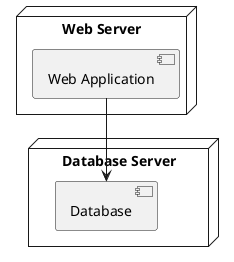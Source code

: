 @startuml
node "Web Server" {
    [Web Application]
}
node "Database Server" {
    [Database]
}
[Web Application] --> [Database]
@enduml